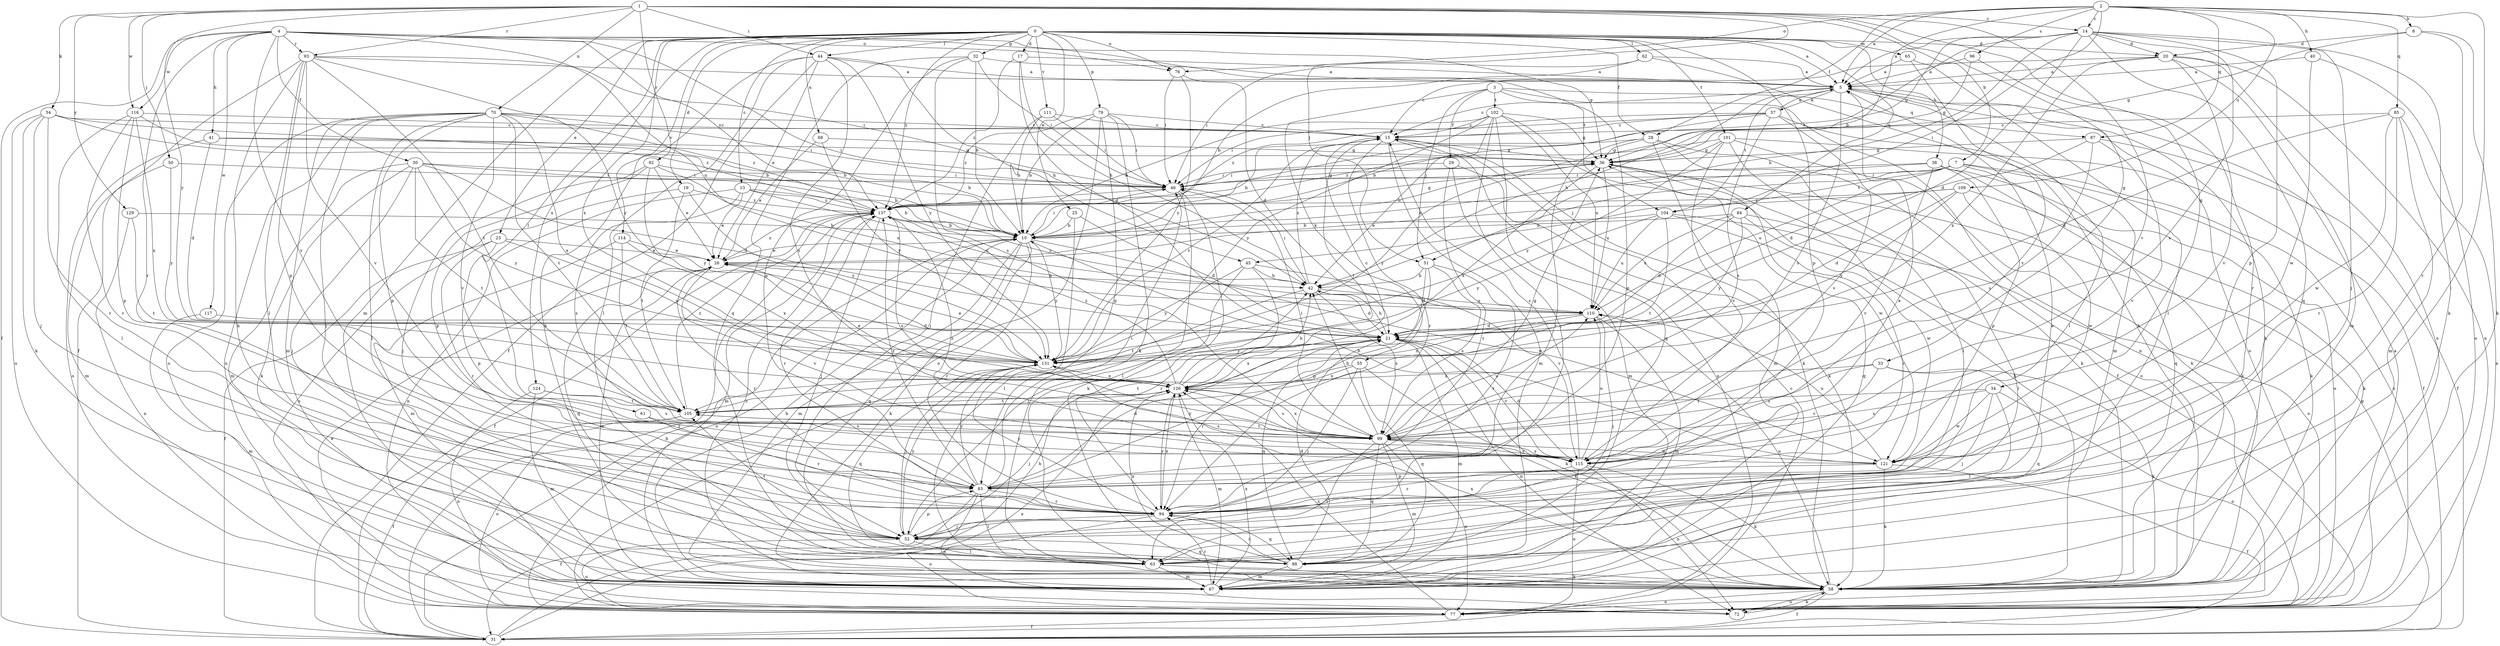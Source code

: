 strict digraph  {
0;
1;
2;
3;
4;
5;
7;
8;
10;
13;
14;
15;
17;
19;
20;
21;
23;
25;
26;
28;
29;
30;
31;
32;
33;
34;
36;
38;
40;
41;
42;
44;
45;
46;
50;
51;
52;
54;
55;
57;
58;
61;
62;
63;
65;
67;
68;
70;
72;
76;
77;
79;
83;
84;
85;
87;
88;
92;
93;
94;
96;
99;
101;
102;
104;
105;
109;
110;
111;
114;
115;
116;
117;
121;
124;
126;
129;
131;
137;
0 -> 5  [label=a];
0 -> 13  [label=c];
0 -> 17  [label=d];
0 -> 19  [label=d];
0 -> 20  [label=d];
0 -> 23  [label=e];
0 -> 25  [label=e];
0 -> 28  [label=f];
0 -> 32  [label=g];
0 -> 38  [label=h];
0 -> 44  [label=i];
0 -> 61  [label=l];
0 -> 62  [label=l];
0 -> 65  [label=m];
0 -> 67  [label=m];
0 -> 68  [label=n];
0 -> 76  [label=o];
0 -> 79  [label=p];
0 -> 83  [label=p];
0 -> 84  [label=q];
0 -> 101  [label=t];
0 -> 111  [label=v];
0 -> 114  [label=v];
0 -> 124  [label=x];
0 -> 126  [label=x];
0 -> 137  [label=z];
1 -> 7  [label=b];
1 -> 14  [label=c];
1 -> 33  [label=g];
1 -> 34  [label=g];
1 -> 44  [label=i];
1 -> 50  [label=j];
1 -> 51  [label=j];
1 -> 54  [label=k];
1 -> 70  [label=n];
1 -> 92  [label=r];
1 -> 93  [label=r];
1 -> 115  [label=v];
1 -> 116  [label=w];
1 -> 129  [label=y];
1 -> 131  [label=y];
2 -> 5  [label=a];
2 -> 8  [label=b];
2 -> 10  [label=b];
2 -> 14  [label=c];
2 -> 28  [label=f];
2 -> 40  [label=h];
2 -> 45  [label=i];
2 -> 63  [label=l];
2 -> 76  [label=o];
2 -> 85  [label=q];
2 -> 87  [label=q];
2 -> 96  [label=s];
2 -> 109  [label=u];
3 -> 29  [label=f];
3 -> 51  [label=j];
3 -> 55  [label=k];
3 -> 72  [label=n];
3 -> 83  [label=p];
3 -> 87  [label=q];
3 -> 102  [label=t];
4 -> 30  [label=f];
4 -> 31  [label=f];
4 -> 36  [label=g];
4 -> 41  [label=h];
4 -> 45  [label=i];
4 -> 76  [label=o];
4 -> 93  [label=r];
4 -> 94  [label=r];
4 -> 104  [label=t];
4 -> 110  [label=u];
4 -> 115  [label=v];
4 -> 116  [label=w];
4 -> 117  [label=w];
4 -> 137  [label=z];
5 -> 15  [label=c];
5 -> 42  [label=h];
5 -> 57  [label=k];
5 -> 58  [label=k];
5 -> 63  [label=l];
5 -> 77  [label=o];
5 -> 99  [label=s];
5 -> 104  [label=t];
7 -> 46  [label=i];
7 -> 51  [label=j];
7 -> 58  [label=k];
7 -> 72  [label=n];
7 -> 88  [label=q];
7 -> 104  [label=t];
7 -> 110  [label=u];
8 -> 20  [label=d];
8 -> 36  [label=g];
8 -> 58  [label=k];
8 -> 94  [label=r];
10 -> 26  [label=e];
10 -> 46  [label=i];
10 -> 58  [label=k];
10 -> 67  [label=m];
10 -> 77  [label=o];
10 -> 88  [label=q];
10 -> 94  [label=r];
10 -> 121  [label=w];
10 -> 131  [label=y];
13 -> 10  [label=b];
13 -> 26  [label=e];
13 -> 72  [label=n];
13 -> 99  [label=s];
13 -> 110  [label=u];
13 -> 137  [label=z];
14 -> 5  [label=a];
14 -> 20  [label=d];
14 -> 21  [label=d];
14 -> 36  [label=g];
14 -> 42  [label=h];
14 -> 52  [label=j];
14 -> 58  [label=k];
14 -> 83  [label=p];
14 -> 88  [label=q];
14 -> 99  [label=s];
14 -> 137  [label=z];
15 -> 36  [label=g];
15 -> 58  [label=k];
15 -> 67  [label=m];
15 -> 77  [label=o];
15 -> 94  [label=r];
15 -> 105  [label=t];
17 -> 5  [label=a];
17 -> 21  [label=d];
17 -> 42  [label=h];
17 -> 137  [label=z];
19 -> 77  [label=o];
19 -> 105  [label=t];
19 -> 131  [label=y];
19 -> 137  [label=z];
20 -> 5  [label=a];
20 -> 15  [label=c];
20 -> 67  [label=m];
20 -> 72  [label=n];
20 -> 77  [label=o];
20 -> 115  [label=v];
20 -> 126  [label=x];
21 -> 42  [label=h];
21 -> 58  [label=k];
21 -> 67  [label=m];
21 -> 72  [label=n];
21 -> 88  [label=q];
21 -> 94  [label=r];
21 -> 115  [label=v];
21 -> 126  [label=x];
21 -> 131  [label=y];
23 -> 26  [label=e];
23 -> 31  [label=f];
23 -> 83  [label=p];
23 -> 94  [label=r];
23 -> 131  [label=y];
25 -> 10  [label=b];
25 -> 21  [label=d];
25 -> 63  [label=l];
26 -> 42  [label=h];
26 -> 67  [label=m];
26 -> 88  [label=q];
26 -> 94  [label=r];
26 -> 115  [label=v];
26 -> 137  [label=z];
28 -> 10  [label=b];
28 -> 36  [label=g];
28 -> 58  [label=k];
28 -> 67  [label=m];
28 -> 77  [label=o];
28 -> 94  [label=r];
29 -> 46  [label=i];
29 -> 58  [label=k];
29 -> 67  [label=m];
29 -> 94  [label=r];
30 -> 10  [label=b];
30 -> 21  [label=d];
30 -> 46  [label=i];
30 -> 52  [label=j];
30 -> 58  [label=k];
30 -> 67  [label=m];
30 -> 105  [label=t];
30 -> 131  [label=y];
31 -> 10  [label=b];
31 -> 15  [label=c];
31 -> 36  [label=g];
31 -> 42  [label=h];
31 -> 126  [label=x];
31 -> 137  [label=z];
32 -> 5  [label=a];
32 -> 10  [label=b];
32 -> 46  [label=i];
32 -> 83  [label=p];
32 -> 88  [label=q];
32 -> 99  [label=s];
33 -> 58  [label=k];
33 -> 88  [label=q];
33 -> 99  [label=s];
33 -> 115  [label=v];
33 -> 126  [label=x];
34 -> 52  [label=j];
34 -> 63  [label=l];
34 -> 77  [label=o];
34 -> 99  [label=s];
34 -> 105  [label=t];
34 -> 121  [label=w];
36 -> 46  [label=i];
36 -> 58  [label=k];
36 -> 110  [label=u];
36 -> 121  [label=w];
36 -> 126  [label=x];
36 -> 131  [label=y];
38 -> 26  [label=e];
38 -> 46  [label=i];
38 -> 58  [label=k];
38 -> 77  [label=o];
38 -> 83  [label=p];
38 -> 115  [label=v];
40 -> 5  [label=a];
40 -> 77  [label=o];
40 -> 121  [label=w];
41 -> 10  [label=b];
41 -> 21  [label=d];
41 -> 36  [label=g];
41 -> 77  [label=o];
42 -> 15  [label=c];
42 -> 21  [label=d];
42 -> 46  [label=i];
42 -> 99  [label=s];
42 -> 105  [label=t];
42 -> 110  [label=u];
42 -> 137  [label=z];
44 -> 5  [label=a];
44 -> 26  [label=e];
44 -> 31  [label=f];
44 -> 42  [label=h];
44 -> 58  [label=k];
44 -> 63  [label=l];
44 -> 99  [label=s];
44 -> 131  [label=y];
45 -> 42  [label=h];
45 -> 52  [label=j];
45 -> 94  [label=r];
45 -> 115  [label=v];
45 -> 131  [label=y];
46 -> 36  [label=g];
46 -> 58  [label=k];
46 -> 63  [label=l];
46 -> 137  [label=z];
50 -> 46  [label=i];
50 -> 67  [label=m];
50 -> 131  [label=y];
51 -> 21  [label=d];
51 -> 42  [label=h];
51 -> 83  [label=p];
51 -> 94  [label=r];
51 -> 99  [label=s];
52 -> 63  [label=l];
52 -> 77  [label=o];
52 -> 83  [label=p];
52 -> 88  [label=q];
52 -> 105  [label=t];
52 -> 131  [label=y];
54 -> 10  [label=b];
54 -> 15  [label=c];
54 -> 52  [label=j];
54 -> 58  [label=k];
54 -> 77  [label=o];
54 -> 94  [label=r];
54 -> 137  [label=z];
55 -> 52  [label=j];
55 -> 58  [label=k];
55 -> 88  [label=q];
55 -> 105  [label=t];
55 -> 126  [label=x];
57 -> 5  [label=a];
57 -> 10  [label=b];
57 -> 15  [label=c];
57 -> 46  [label=i];
57 -> 67  [label=m];
57 -> 99  [label=s];
57 -> 115  [label=v];
57 -> 137  [label=z];
58 -> 31  [label=f];
58 -> 72  [label=n];
58 -> 77  [label=o];
58 -> 110  [label=u];
58 -> 126  [label=x];
58 -> 137  [label=z];
61 -> 94  [label=r];
61 -> 99  [label=s];
62 -> 5  [label=a];
62 -> 10  [label=b];
62 -> 46  [label=i];
62 -> 58  [label=k];
63 -> 58  [label=k];
63 -> 67  [label=m];
65 -> 5  [label=a];
65 -> 63  [label=l];
65 -> 115  [label=v];
67 -> 10  [label=b];
67 -> 36  [label=g];
67 -> 94  [label=r];
67 -> 126  [label=x];
68 -> 26  [label=e];
68 -> 36  [label=g];
68 -> 131  [label=y];
70 -> 15  [label=c];
70 -> 46  [label=i];
70 -> 52  [label=j];
70 -> 63  [label=l];
70 -> 67  [label=m];
70 -> 72  [label=n];
70 -> 77  [label=o];
70 -> 83  [label=p];
70 -> 105  [label=t];
70 -> 115  [label=v];
70 -> 126  [label=x];
70 -> 137  [label=z];
72 -> 5  [label=a];
72 -> 58  [label=k];
76 -> 21  [label=d];
76 -> 46  [label=i];
76 -> 131  [label=y];
77 -> 26  [label=e];
77 -> 31  [label=f];
77 -> 126  [label=x];
79 -> 10  [label=b];
79 -> 15  [label=c];
79 -> 46  [label=i];
79 -> 58  [label=k];
79 -> 77  [label=o];
79 -> 83  [label=p];
79 -> 137  [label=z];
83 -> 21  [label=d];
83 -> 31  [label=f];
83 -> 46  [label=i];
83 -> 63  [label=l];
83 -> 72  [label=n];
83 -> 94  [label=r];
83 -> 131  [label=y];
83 -> 137  [label=z];
84 -> 10  [label=b];
84 -> 21  [label=d];
84 -> 63  [label=l];
84 -> 110  [label=u];
84 -> 121  [label=w];
84 -> 131  [label=y];
85 -> 15  [label=c];
85 -> 21  [label=d];
85 -> 67  [label=m];
85 -> 72  [label=n];
85 -> 94  [label=r];
85 -> 121  [label=w];
87 -> 21  [label=d];
87 -> 31  [label=f];
87 -> 36  [label=g];
87 -> 99  [label=s];
87 -> 115  [label=v];
88 -> 5  [label=a];
88 -> 21  [label=d];
88 -> 67  [label=m];
88 -> 94  [label=r];
88 -> 126  [label=x];
92 -> 26  [label=e];
92 -> 46  [label=i];
92 -> 52  [label=j];
92 -> 83  [label=p];
92 -> 110  [label=u];
92 -> 131  [label=y];
93 -> 5  [label=a];
93 -> 31  [label=f];
93 -> 46  [label=i];
93 -> 58  [label=k];
93 -> 63  [label=l];
93 -> 83  [label=p];
93 -> 105  [label=t];
93 -> 115  [label=v];
93 -> 131  [label=y];
94 -> 5  [label=a];
94 -> 52  [label=j];
94 -> 77  [label=o];
94 -> 88  [label=q];
94 -> 126  [label=x];
94 -> 131  [label=y];
96 -> 5  [label=a];
96 -> 36  [label=g];
96 -> 94  [label=r];
99 -> 36  [label=g];
99 -> 42  [label=h];
99 -> 46  [label=i];
99 -> 63  [label=l];
99 -> 67  [label=m];
99 -> 77  [label=o];
99 -> 88  [label=q];
99 -> 105  [label=t];
99 -> 110  [label=u];
99 -> 115  [label=v];
99 -> 121  [label=w];
99 -> 126  [label=x];
101 -> 31  [label=f];
101 -> 36  [label=g];
101 -> 58  [label=k];
101 -> 63  [label=l];
101 -> 115  [label=v];
101 -> 131  [label=y];
101 -> 137  [label=z];
102 -> 10  [label=b];
102 -> 15  [label=c];
102 -> 31  [label=f];
102 -> 36  [label=g];
102 -> 42  [label=h];
102 -> 52  [label=j];
102 -> 88  [label=q];
102 -> 110  [label=u];
102 -> 131  [label=y];
104 -> 10  [label=b];
104 -> 77  [label=o];
104 -> 94  [label=r];
104 -> 105  [label=t];
104 -> 110  [label=u];
104 -> 131  [label=y];
105 -> 31  [label=f];
105 -> 77  [label=o];
105 -> 99  [label=s];
105 -> 137  [label=z];
109 -> 21  [label=d];
109 -> 26  [label=e];
109 -> 58  [label=k];
109 -> 121  [label=w];
109 -> 131  [label=y];
109 -> 137  [label=z];
110 -> 21  [label=d];
110 -> 52  [label=j];
110 -> 67  [label=m];
110 -> 126  [label=x];
111 -> 10  [label=b];
111 -> 15  [label=c];
111 -> 46  [label=i];
111 -> 52  [label=j];
114 -> 26  [label=e];
114 -> 67  [label=m];
114 -> 105  [label=t];
114 -> 126  [label=x];
115 -> 15  [label=c];
115 -> 21  [label=d];
115 -> 58  [label=k];
115 -> 72  [label=n];
115 -> 77  [label=o];
115 -> 94  [label=r];
115 -> 99  [label=s];
115 -> 110  [label=u];
115 -> 137  [label=z];
116 -> 10  [label=b];
116 -> 15  [label=c];
116 -> 63  [label=l];
116 -> 83  [label=p];
116 -> 94  [label=r];
116 -> 126  [label=x];
117 -> 21  [label=d];
117 -> 67  [label=m];
121 -> 10  [label=b];
121 -> 31  [label=f];
121 -> 58  [label=k];
121 -> 83  [label=p];
121 -> 110  [label=u];
121 -> 131  [label=y];
124 -> 67  [label=m];
124 -> 72  [label=n];
124 -> 99  [label=s];
124 -> 105  [label=t];
126 -> 15  [label=c];
126 -> 26  [label=e];
126 -> 42  [label=h];
126 -> 52  [label=j];
126 -> 67  [label=m];
126 -> 94  [label=r];
126 -> 99  [label=s];
126 -> 105  [label=t];
126 -> 137  [label=z];
129 -> 10  [label=b];
129 -> 72  [label=n];
129 -> 105  [label=t];
131 -> 15  [label=c];
131 -> 26  [label=e];
131 -> 52  [label=j];
131 -> 88  [label=q];
131 -> 126  [label=x];
137 -> 10  [label=b];
137 -> 31  [label=f];
137 -> 36  [label=g];
137 -> 52  [label=j];
137 -> 67  [label=m];
137 -> 94  [label=r];
137 -> 99  [label=s];
}
